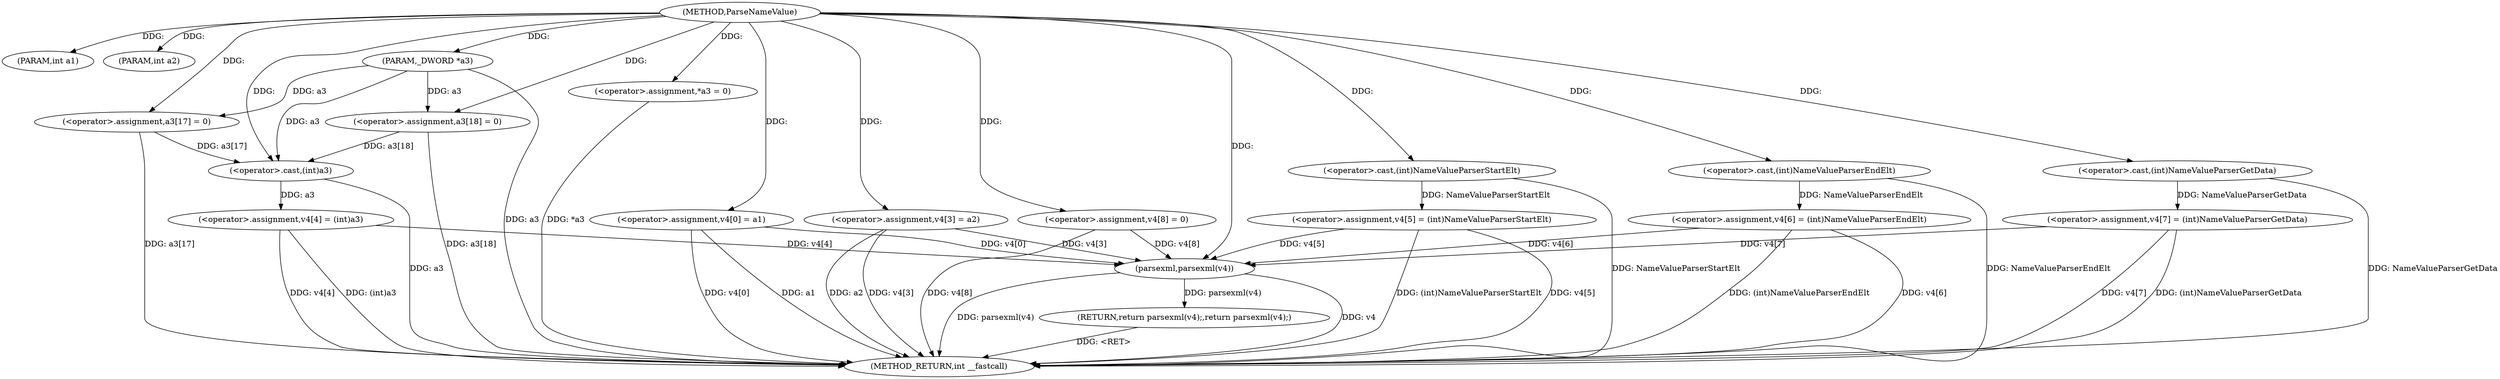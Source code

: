 digraph ParseNameValue {  
"1000102" [label = "(METHOD,ParseNameValue)" ]
"1000168" [label = "(METHOD_RETURN,int __fastcall)" ]
"1000103" [label = "(PARAM,int a1)" ]
"1000104" [label = "(PARAM,int a2)" ]
"1000105" [label = "(PARAM,_DWORD *a3)" ]
"1000108" [label = "(<operator>.assignment,a3[17] = 0)" ]
"1000113" [label = "(<operator>.assignment,a3[18] = 0)" ]
"1000118" [label = "(<operator>.assignment,*a3 = 0)" ]
"1000122" [label = "(<operator>.assignment,v4[0] = a1)" ]
"1000127" [label = "(<operator>.assignment,v4[8] = 0)" ]
"1000132" [label = "(<operator>.assignment,v4[3] = a2)" ]
"1000137" [label = "(<operator>.assignment,v4[4] = (int)a3)" ]
"1000141" [label = "(<operator>.cast,(int)a3)" ]
"1000144" [label = "(<operator>.assignment,v4[5] = (int)NameValueParserStartElt)" ]
"1000148" [label = "(<operator>.cast,(int)NameValueParserStartElt)" ]
"1000151" [label = "(<operator>.assignment,v4[6] = (int)NameValueParserEndElt)" ]
"1000155" [label = "(<operator>.cast,(int)NameValueParserEndElt)" ]
"1000158" [label = "(<operator>.assignment,v4[7] = (int)NameValueParserGetData)" ]
"1000162" [label = "(<operator>.cast,(int)NameValueParserGetData)" ]
"1000165" [label = "(RETURN,return parsexml(v4);,return parsexml(v4);)" ]
"1000166" [label = "(parsexml,parsexml(v4))" ]
  "1000165" -> "1000168"  [ label = "DDG: <RET>"] 
  "1000155" -> "1000168"  [ label = "DDG: NameValueParserEndElt"] 
  "1000151" -> "1000168"  [ label = "DDG: v4[6]"] 
  "1000118" -> "1000168"  [ label = "DDG: *a3"] 
  "1000132" -> "1000168"  [ label = "DDG: v4[3]"] 
  "1000148" -> "1000168"  [ label = "DDG: NameValueParserStartElt"] 
  "1000137" -> "1000168"  [ label = "DDG: v4[4]"] 
  "1000158" -> "1000168"  [ label = "DDG: v4[7]"] 
  "1000113" -> "1000168"  [ label = "DDG: a3[18]"] 
  "1000144" -> "1000168"  [ label = "DDG: v4[5]"] 
  "1000122" -> "1000168"  [ label = "DDG: v4[0]"] 
  "1000162" -> "1000168"  [ label = "DDG: NameValueParserGetData"] 
  "1000166" -> "1000168"  [ label = "DDG: v4"] 
  "1000132" -> "1000168"  [ label = "DDG: a2"] 
  "1000141" -> "1000168"  [ label = "DDG: a3"] 
  "1000127" -> "1000168"  [ label = "DDG: v4[8]"] 
  "1000108" -> "1000168"  [ label = "DDG: a3[17]"] 
  "1000166" -> "1000168"  [ label = "DDG: parsexml(v4)"] 
  "1000105" -> "1000168"  [ label = "DDG: a3"] 
  "1000144" -> "1000168"  [ label = "DDG: (int)NameValueParserStartElt"] 
  "1000151" -> "1000168"  [ label = "DDG: (int)NameValueParserEndElt"] 
  "1000137" -> "1000168"  [ label = "DDG: (int)a3"] 
  "1000122" -> "1000168"  [ label = "DDG: a1"] 
  "1000158" -> "1000168"  [ label = "DDG: (int)NameValueParserGetData"] 
  "1000102" -> "1000103"  [ label = "DDG: "] 
  "1000102" -> "1000104"  [ label = "DDG: "] 
  "1000102" -> "1000105"  [ label = "DDG: "] 
  "1000102" -> "1000108"  [ label = "DDG: "] 
  "1000105" -> "1000108"  [ label = "DDG: a3"] 
  "1000102" -> "1000113"  [ label = "DDG: "] 
  "1000105" -> "1000113"  [ label = "DDG: a3"] 
  "1000102" -> "1000118"  [ label = "DDG: "] 
  "1000102" -> "1000122"  [ label = "DDG: "] 
  "1000102" -> "1000127"  [ label = "DDG: "] 
  "1000102" -> "1000132"  [ label = "DDG: "] 
  "1000141" -> "1000137"  [ label = "DDG: a3"] 
  "1000108" -> "1000141"  [ label = "DDG: a3[17]"] 
  "1000113" -> "1000141"  [ label = "DDG: a3[18]"] 
  "1000105" -> "1000141"  [ label = "DDG: a3"] 
  "1000102" -> "1000141"  [ label = "DDG: "] 
  "1000148" -> "1000144"  [ label = "DDG: NameValueParserStartElt"] 
  "1000102" -> "1000148"  [ label = "DDG: "] 
  "1000155" -> "1000151"  [ label = "DDG: NameValueParserEndElt"] 
  "1000102" -> "1000155"  [ label = "DDG: "] 
  "1000162" -> "1000158"  [ label = "DDG: NameValueParserGetData"] 
  "1000102" -> "1000162"  [ label = "DDG: "] 
  "1000166" -> "1000165"  [ label = "DDG: parsexml(v4)"] 
  "1000127" -> "1000166"  [ label = "DDG: v4[8]"] 
  "1000151" -> "1000166"  [ label = "DDG: v4[6]"] 
  "1000132" -> "1000166"  [ label = "DDG: v4[3]"] 
  "1000137" -> "1000166"  [ label = "DDG: v4[4]"] 
  "1000158" -> "1000166"  [ label = "DDG: v4[7]"] 
  "1000144" -> "1000166"  [ label = "DDG: v4[5]"] 
  "1000122" -> "1000166"  [ label = "DDG: v4[0]"] 
  "1000102" -> "1000166"  [ label = "DDG: "] 
}
